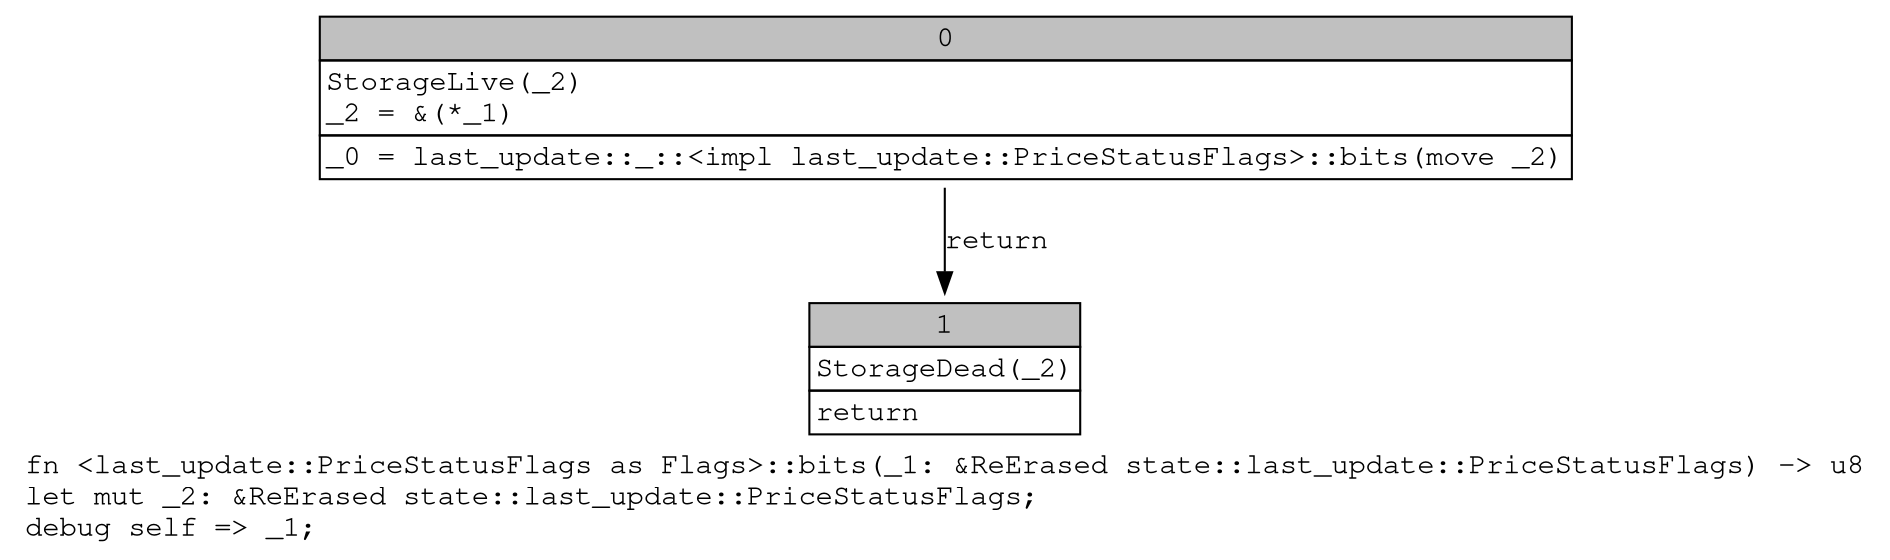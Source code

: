 digraph Mir_0_6661 {
    graph [fontname="Courier, monospace"];
    node [fontname="Courier, monospace"];
    edge [fontname="Courier, monospace"];
    label=<fn &lt;last_update::PriceStatusFlags as Flags&gt;::bits(_1: &amp;ReErased state::last_update::PriceStatusFlags) -&gt; u8<br align="left"/>let mut _2: &amp;ReErased state::last_update::PriceStatusFlags;<br align="left"/>debug self =&gt; _1;<br align="left"/>>;
    bb0__0_6661 [shape="none", label=<<table border="0" cellborder="1" cellspacing="0"><tr><td bgcolor="gray" align="center" colspan="1">0</td></tr><tr><td align="left" balign="left">StorageLive(_2)<br/>_2 = &amp;(*_1)<br/></td></tr><tr><td align="left">_0 = last_update::_::&lt;impl last_update::PriceStatusFlags&gt;::bits(move _2)</td></tr></table>>];
    bb1__0_6661 [shape="none", label=<<table border="0" cellborder="1" cellspacing="0"><tr><td bgcolor="gray" align="center" colspan="1">1</td></tr><tr><td align="left" balign="left">StorageDead(_2)<br/></td></tr><tr><td align="left">return</td></tr></table>>];
    bb0__0_6661 -> bb1__0_6661 [label="return"];
}

